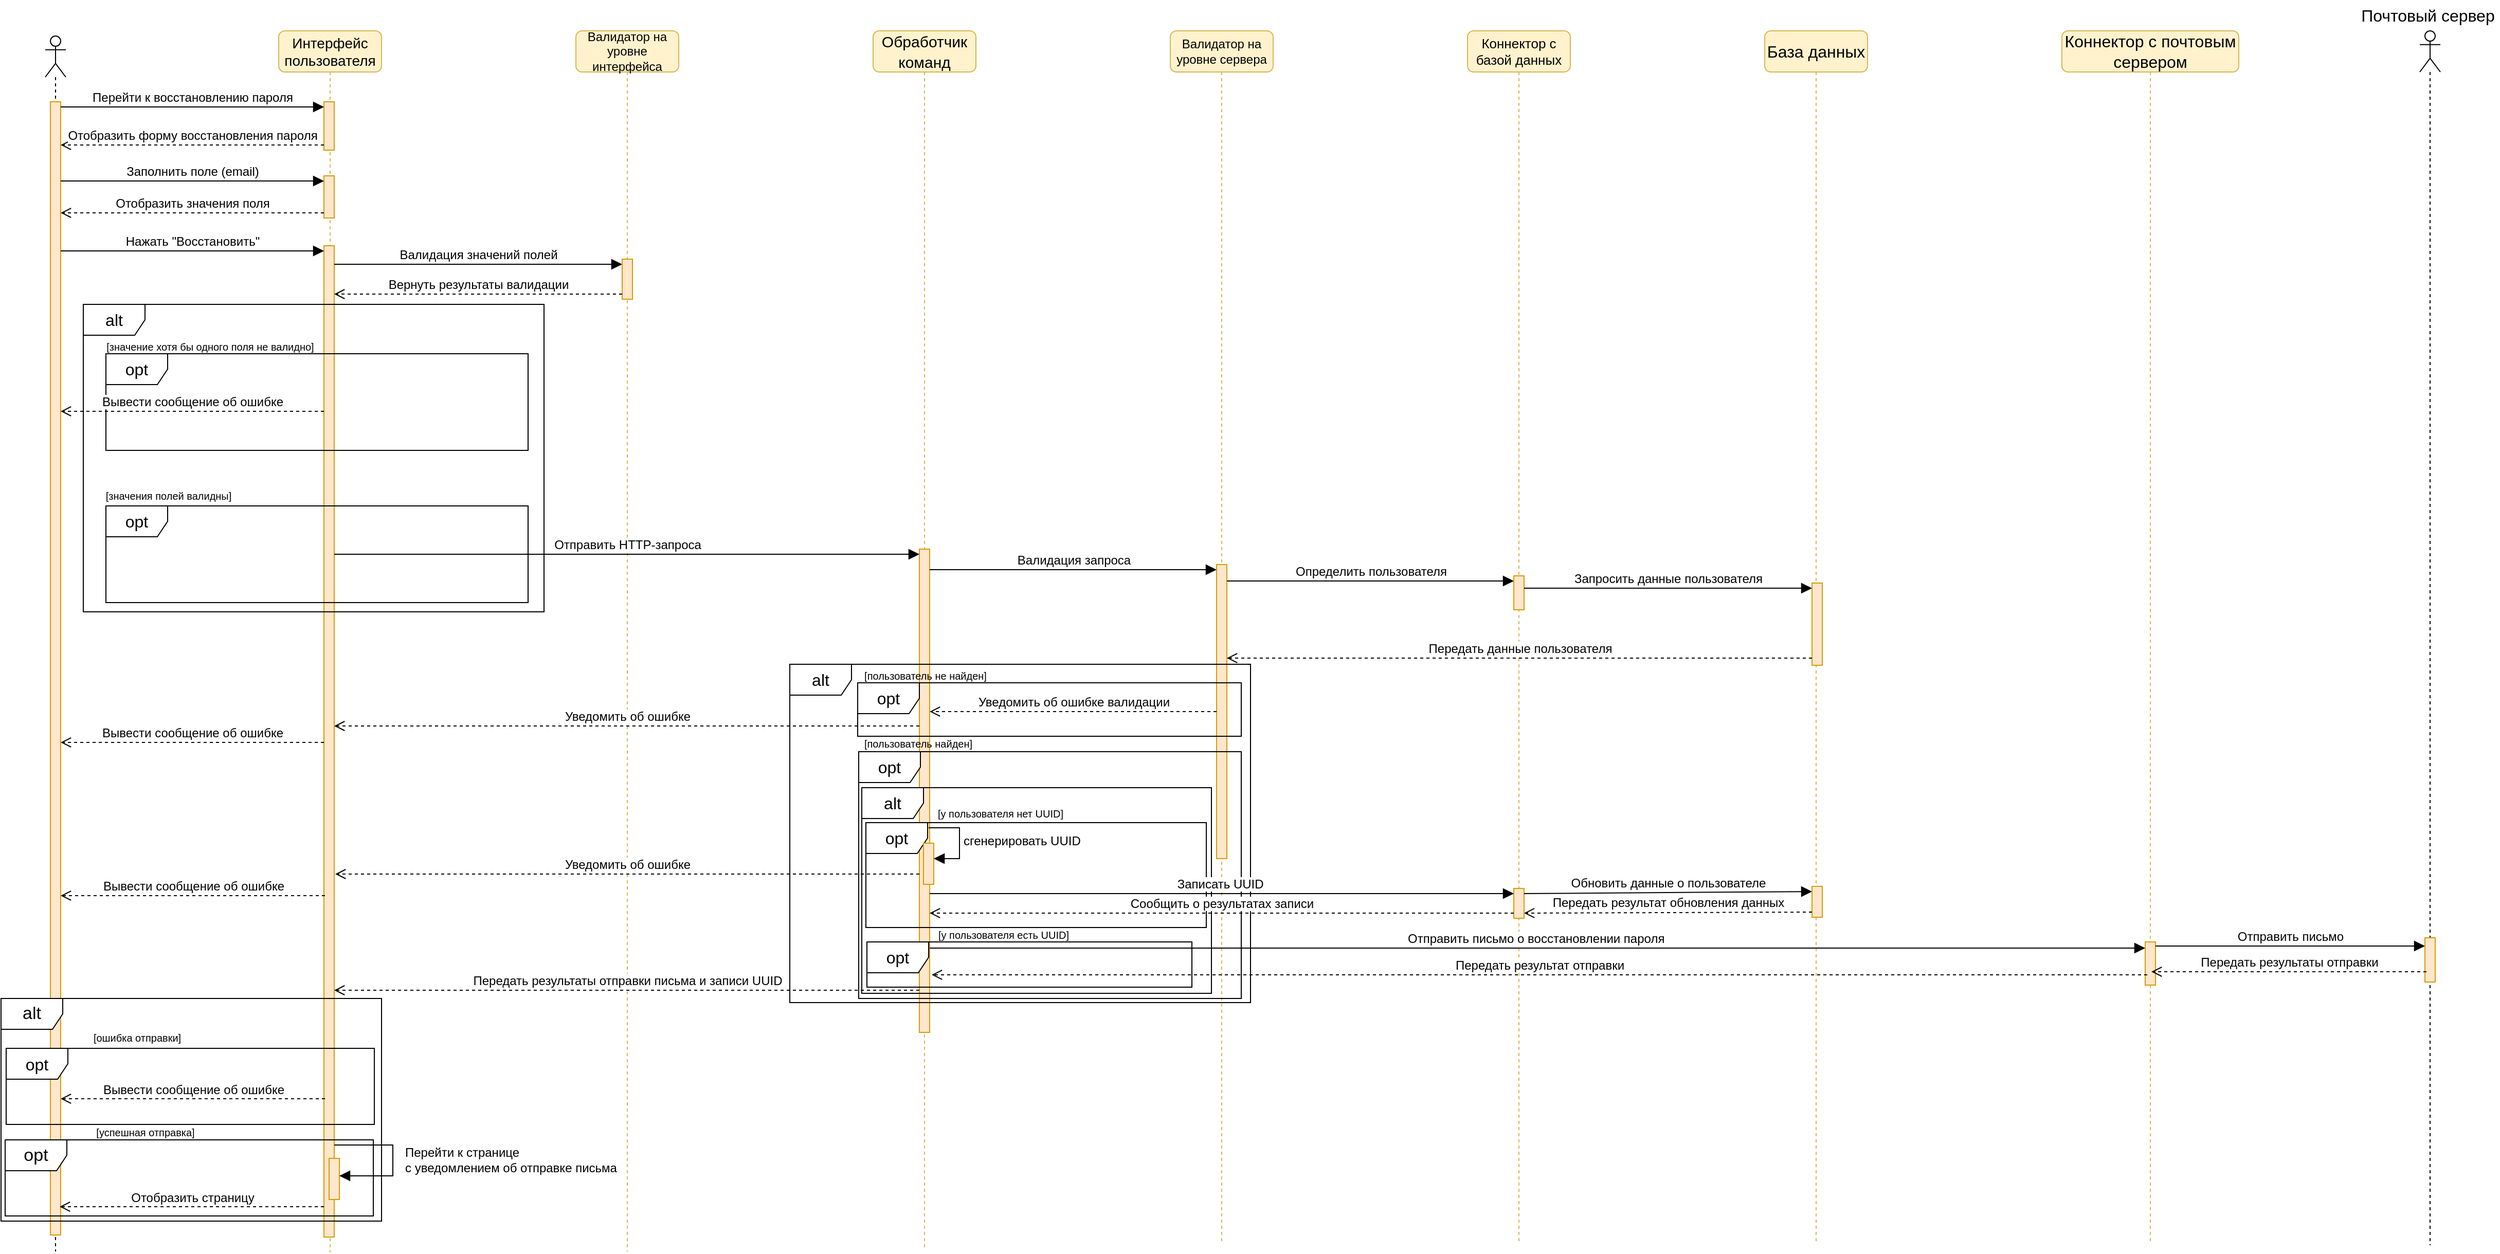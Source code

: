<mxfile version="24.0.7" type="device">
  <diagram name="Страница — 1" id="kF0EPSP_DVAli1l86mHS">
    <mxGraphModel dx="1450" dy="930" grid="0" gridSize="10" guides="1" tooltips="1" connect="1" arrows="1" fold="1" page="0" pageScale="1" pageWidth="827" pageHeight="1169" math="0" shadow="0">
      <root>
        <mxCell id="0" />
        <mxCell id="1" parent="0" />
        <mxCell id="QwzSk42xVicqDJRy7m8V-15" value="Интерфейс пользователя" style="shape=umlLifeline;perimeter=lifelinePerimeter;whiteSpace=wrap;html=1;container=1;dropTarget=0;collapsible=0;recursiveResize=0;outlineConnect=0;portConstraint=eastwest;newEdgeStyle={&quot;curved&quot;:0,&quot;rounded&quot;:0};fontSize=14;fillColor=#fff2cc;strokeColor=#d6b656;rounded=1;" parent="1" vertex="1">
          <mxGeometry x="-92" y="-81" width="100" height="1188" as="geometry" />
        </mxCell>
        <mxCell id="QwzSk42xVicqDJRy7m8V-24" value="" style="html=1;points=[[0,0,0,0,5],[0,1,0,0,-5],[1,0,0,0,5],[1,1,0,0,-5]];perimeter=orthogonalPerimeter;outlineConnect=0;targetShapes=umlLifeline;portConstraint=eastwest;newEdgeStyle={&quot;curved&quot;:0,&quot;rounded&quot;:0};fontSize=16;fillColor=#ffe6cc;strokeColor=#d79b00;" parent="QwzSk42xVicqDJRy7m8V-15" vertex="1">
          <mxGeometry x="44" y="69" width="10" height="47" as="geometry" />
        </mxCell>
        <mxCell id="QwzSk42xVicqDJRy7m8V-27" value="" style="html=1;points=[[0,0,0,0,5],[0,1,0,0,-5],[1,0,0,0,5],[1,1,0,0,-5]];perimeter=orthogonalPerimeter;outlineConnect=0;targetShapes=umlLifeline;portConstraint=eastwest;newEdgeStyle={&quot;curved&quot;:0,&quot;rounded&quot;:0};fontSize=16;fillColor=#ffe6cc;strokeColor=#d79b00;" parent="QwzSk42xVicqDJRy7m8V-15" vertex="1">
          <mxGeometry x="44" y="141" width="10" height="41" as="geometry" />
        </mxCell>
        <mxCell id="QwzSk42xVicqDJRy7m8V-41" value="" style="html=1;points=[[0,0,0,0,5],[0,1,0,0,-5],[1,0,0,0,5],[1,1,0,0,-5]];perimeter=orthogonalPerimeter;outlineConnect=0;targetShapes=umlLifeline;portConstraint=eastwest;newEdgeStyle={&quot;curved&quot;:0,&quot;rounded&quot;:0};fontSize=16;fillColor=#ffe6cc;strokeColor=#d79b00;" parent="QwzSk42xVicqDJRy7m8V-15" vertex="1">
          <mxGeometry x="44" y="209" width="10" height="964" as="geometry" />
        </mxCell>
        <mxCell id="QwzSk42xVicqDJRy7m8V-16" value="" style="shape=umlLifeline;perimeter=lifelinePerimeter;whiteSpace=wrap;html=1;container=1;dropTarget=0;collapsible=0;recursiveResize=0;outlineConnect=0;portConstraint=eastwest;newEdgeStyle={&quot;curved&quot;:0,&quot;rounded&quot;:0};participant=umlActor;fontSize=16;" parent="1" vertex="1">
          <mxGeometry x="-319" y="-76" width="20" height="1182" as="geometry" />
        </mxCell>
        <mxCell id="QwzSk42xVicqDJRy7m8V-23" value="" style="html=1;points=[[0,0,0,0,5],[0,1,0,0,-5],[1,0,0,0,5],[1,1,0,0,-5]];perimeter=orthogonalPerimeter;outlineConnect=0;targetShapes=umlLifeline;portConstraint=eastwest;newEdgeStyle={&quot;curved&quot;:0,&quot;rounded&quot;:0};fontSize=16;fillColor=#ffe6cc;strokeColor=#d79b00;" parent="QwzSk42xVicqDJRy7m8V-16" vertex="1">
          <mxGeometry x="5" y="64" width="10" height="1102" as="geometry" />
        </mxCell>
        <mxCell id="QwzSk42xVicqDJRy7m8V-17" value="Валидатор на уровне интерфейса" style="shape=umlLifeline;perimeter=lifelinePerimeter;whiteSpace=wrap;html=1;container=1;dropTarget=0;collapsible=0;recursiveResize=0;outlineConnect=0;portConstraint=eastwest;newEdgeStyle={&quot;curved&quot;:0,&quot;rounded&quot;:0};fontSize=12;fillColor=#fff2cc;strokeColor=#d6b656;rounded=1;" parent="1" vertex="1">
          <mxGeometry x="197" y="-81" width="100" height="1187" as="geometry" />
        </mxCell>
        <mxCell id="QwzSk42xVicqDJRy7m8V-33" value="" style="html=1;points=[[0,0,0,0,5],[0,1,0,0,-5],[1,0,0,0,5],[1,1,0,0,-5]];perimeter=orthogonalPerimeter;outlineConnect=0;targetShapes=umlLifeline;portConstraint=eastwest;newEdgeStyle={&quot;curved&quot;:0,&quot;rounded&quot;:0};fontSize=16;fillColor=#ffe6cc;strokeColor=#d79b00;" parent="QwzSk42xVicqDJRy7m8V-17" vertex="1">
          <mxGeometry x="45" y="222" width="10" height="39" as="geometry" />
        </mxCell>
        <mxCell id="QwzSk42xVicqDJRy7m8V-18" value="&lt;font style=&quot;font-size: 15px;&quot;&gt;Обработчик команд&lt;/font&gt;" style="shape=umlLifeline;perimeter=lifelinePerimeter;whiteSpace=wrap;html=1;container=1;dropTarget=0;collapsible=0;recursiveResize=0;outlineConnect=0;portConstraint=eastwest;newEdgeStyle={&quot;curved&quot;:0,&quot;rounded&quot;:0};fontSize=16;fillColor=#fff2cc;strokeColor=#d6b656;rounded=1;" parent="1" vertex="1">
          <mxGeometry x="486" y="-81" width="100" height="1184" as="geometry" />
        </mxCell>
        <mxCell id="QwzSk42xVicqDJRy7m8V-47" value="" style="html=1;points=[[0,0,0,0,5],[0,1,0,0,-5],[1,0,0,0,5],[1,1,0,0,-5]];perimeter=orthogonalPerimeter;outlineConnect=0;targetShapes=umlLifeline;portConstraint=eastwest;newEdgeStyle={&quot;curved&quot;:0,&quot;rounded&quot;:0};fontSize=16;fillColor=#ffe6cc;strokeColor=#d79b00;" parent="QwzSk42xVicqDJRy7m8V-18" vertex="1">
          <mxGeometry x="45" y="504" width="10" height="470" as="geometry" />
        </mxCell>
        <mxCell id="QwzSk42xVicqDJRy7m8V-49" value="Передать результаты отправки письма и записи UUID" style="html=1;verticalAlign=bottom;endArrow=open;dashed=1;endSize=8;curved=0;rounded=0;exitX=0;exitY=1;exitDx=0;exitDy=-5;fontSize=12;" parent="QwzSk42xVicqDJRy7m8V-18" edge="1">
          <mxGeometry relative="1" as="geometry">
            <mxPoint x="-524" y="933.0" as="targetPoint" />
            <mxPoint x="45" y="933.0" as="sourcePoint" />
          </mxGeometry>
        </mxCell>
        <mxCell id="QwzSk42xVicqDJRy7m8V-19" value="Валидатор на уровне сервера" style="shape=umlLifeline;perimeter=lifelinePerimeter;whiteSpace=wrap;html=1;container=1;dropTarget=0;collapsible=0;recursiveResize=0;outlineConnect=0;portConstraint=eastwest;newEdgeStyle={&quot;curved&quot;:0,&quot;rounded&quot;:0};fontSize=12;fillColor=#fff2cc;strokeColor=#d6b656;rounded=1;" parent="1" vertex="1">
          <mxGeometry x="775" y="-81" width="100" height="1177" as="geometry" />
        </mxCell>
        <mxCell id="QwzSk42xVicqDJRy7m8V-50" value="" style="html=1;points=[[0,0,0,0,5],[0,1,0,0,-5],[1,0,0,0,5],[1,1,0,0,-5]];perimeter=orthogonalPerimeter;outlineConnect=0;targetShapes=umlLifeline;portConstraint=eastwest;newEdgeStyle={&quot;curved&quot;:0,&quot;rounded&quot;:0};fontSize=16;fillColor=#ffe6cc;strokeColor=#d79b00;" parent="QwzSk42xVicqDJRy7m8V-19" vertex="1">
          <mxGeometry x="45" y="519" width="10" height="286" as="geometry" />
        </mxCell>
        <mxCell id="QwzSk42xVicqDJRy7m8V-20" value="Коннектор с базой данных" style="shape=umlLifeline;perimeter=lifelinePerimeter;whiteSpace=wrap;html=1;container=1;dropTarget=0;collapsible=0;recursiveResize=0;outlineConnect=0;portConstraint=eastwest;newEdgeStyle={&quot;curved&quot;:0,&quot;rounded&quot;:0};fontSize=13;fillColor=#fff2cc;strokeColor=#d6b656;rounded=1;" parent="1" vertex="1">
          <mxGeometry x="1064" y="-81" width="100" height="1178" as="geometry" />
        </mxCell>
        <mxCell id="QwzSk42xVicqDJRy7m8V-56" value="" style="html=1;points=[[0,0,0,0,5],[0,1,0,0,-5],[1,0,0,0,5],[1,1,0,0,-5]];perimeter=orthogonalPerimeter;outlineConnect=0;targetShapes=umlLifeline;portConstraint=eastwest;newEdgeStyle={&quot;curved&quot;:0,&quot;rounded&quot;:0};fontSize=16;fillColor=#ffe6cc;strokeColor=#d79b00;" parent="QwzSk42xVicqDJRy7m8V-20" vertex="1">
          <mxGeometry x="45" y="530" width="10" height="33" as="geometry" />
        </mxCell>
        <mxCell id="4E6STo8OiFJomsPPge08-11" value="" style="html=1;points=[[0,0,0,0,5],[0,1,0,0,-5],[1,0,0,0,5],[1,1,0,0,-5]];perimeter=orthogonalPerimeter;outlineConnect=0;targetShapes=umlLifeline;portConstraint=eastwest;newEdgeStyle={&quot;curved&quot;:0,&quot;rounded&quot;:0};fillColor=#ffe6cc;strokeColor=#d79b00;" parent="QwzSk42xVicqDJRy7m8V-20" vertex="1">
          <mxGeometry x="45" y="834" width="10" height="29" as="geometry" />
        </mxCell>
        <mxCell id="QwzSk42xVicqDJRy7m8V-21" value="База данных" style="shape=umlLifeline;perimeter=lifelinePerimeter;whiteSpace=wrap;html=1;container=1;dropTarget=0;collapsible=0;recursiveResize=0;outlineConnect=0;portConstraint=eastwest;newEdgeStyle={&quot;curved&quot;:0,&quot;rounded&quot;:0};fontSize=16;rounded=1;fillColor=#fff2cc;strokeColor=#d6b656;" parent="1" vertex="1">
          <mxGeometry x="1353" y="-81" width="100" height="1178" as="geometry" />
        </mxCell>
        <mxCell id="QwzSk42xVicqDJRy7m8V-59" value="" style="html=1;points=[[0,0,0,0,5],[0,1,0,0,-5],[1,0,0,0,5],[1,1,0,0,-5]];perimeter=orthogonalPerimeter;outlineConnect=0;targetShapes=umlLifeline;portConstraint=eastwest;newEdgeStyle={&quot;curved&quot;:0,&quot;rounded&quot;:0};fontSize=16;fillColor=#ffe6cc;strokeColor=#d79b00;" parent="QwzSk42xVicqDJRy7m8V-21" vertex="1">
          <mxGeometry x="46" y="537" width="10" height="80" as="geometry" />
        </mxCell>
        <mxCell id="4E6STo8OiFJomsPPge08-14" value="" style="html=1;points=[[0,0,0,0,5],[0,1,0,0,-5],[1,0,0,0,5],[1,1,0,0,-5]];perimeter=orthogonalPerimeter;outlineConnect=0;targetShapes=umlLifeline;portConstraint=eastwest;newEdgeStyle={&quot;curved&quot;:0,&quot;rounded&quot;:0};fillColor=#ffe6cc;strokeColor=#d79b00;" parent="QwzSk42xVicqDJRy7m8V-21" vertex="1">
          <mxGeometry x="46" y="832" width="10" height="30" as="geometry" />
        </mxCell>
        <mxCell id="QwzSk42xVicqDJRy7m8V-22" value="Коннектор с почтовым сервером" style="shape=umlLifeline;perimeter=lifelinePerimeter;whiteSpace=wrap;html=1;container=1;dropTarget=0;collapsible=0;recursiveResize=0;outlineConnect=0;portConstraint=eastwest;newEdgeStyle={&quot;curved&quot;:0,&quot;rounded&quot;:0};fontSize=16;fillColor=#fff2cc;strokeColor=#d6b656;rounded=1;" parent="1" vertex="1">
          <mxGeometry x="1642" y="-81" width="172" height="1179" as="geometry" />
        </mxCell>
        <mxCell id="QwzSk42xVicqDJRy7m8V-92" value="" style="html=1;points=[[0,0,0,0,5],[0,1,0,0,-5],[1,0,0,0,5],[1,1,0,0,-5]];perimeter=orthogonalPerimeter;outlineConnect=0;targetShapes=umlLifeline;portConstraint=eastwest;newEdgeStyle={&quot;curved&quot;:0,&quot;rounded&quot;:0};fontSize=16;fillColor=#ffe6cc;strokeColor=#d79b00;" parent="QwzSk42xVicqDJRy7m8V-22" vertex="1">
          <mxGeometry x="81" y="886" width="10" height="42" as="geometry" />
        </mxCell>
        <mxCell id="QwzSk42xVicqDJRy7m8V-26" value="Отобразить форму восстановления пароля" style="html=1;verticalAlign=bottom;endArrow=open;dashed=1;endSize=8;curved=0;rounded=0;exitX=0;exitY=1;exitDx=0;exitDy=-5;fontSize=12;" parent="1" source="QwzSk42xVicqDJRy7m8V-24" target="QwzSk42xVicqDJRy7m8V-23" edge="1">
          <mxGeometry relative="1" as="geometry">
            <mxPoint x="-118" y="63" as="targetPoint" />
          </mxGeometry>
        </mxCell>
        <mxCell id="QwzSk42xVicqDJRy7m8V-25" value="Перейти к восстановлению пароля" style="html=1;verticalAlign=bottom;endArrow=block;curved=0;rounded=0;entryX=0;entryY=0;entryDx=0;entryDy=5;fontSize=12;startSize=8;endSize=8;" parent="1" source="QwzSk42xVicqDJRy7m8V-23" target="QwzSk42xVicqDJRy7m8V-24" edge="1">
          <mxGeometry relative="1" as="geometry">
            <mxPoint x="-118" y="-7" as="sourcePoint" />
          </mxGeometry>
        </mxCell>
        <mxCell id="QwzSk42xVicqDJRy7m8V-29" value="Отобразить значения поля" style="html=1;verticalAlign=bottom;endArrow=open;dashed=1;endSize=8;curved=0;rounded=0;exitX=0;exitY=1;exitDx=0;exitDy=-5;fontSize=12;" parent="1" source="QwzSk42xVicqDJRy7m8V-27" target="QwzSk42xVicqDJRy7m8V-23" edge="1">
          <mxGeometry relative="1" as="geometry">
            <mxPoint x="-285" y="349" as="targetPoint" />
          </mxGeometry>
        </mxCell>
        <mxCell id="QwzSk42xVicqDJRy7m8V-28" value="Заполнить поле (email)" style="html=1;verticalAlign=bottom;endArrow=block;curved=0;rounded=0;entryX=0;entryY=0;entryDx=0;entryDy=5;fontSize=12;startSize=8;endSize=8;" parent="1" source="QwzSk42xVicqDJRy7m8V-23" target="QwzSk42xVicqDJRy7m8V-27" edge="1">
          <mxGeometry relative="1" as="geometry">
            <mxPoint x="-118" y="65" as="sourcePoint" />
          </mxGeometry>
        </mxCell>
        <mxCell id="QwzSk42xVicqDJRy7m8V-34" value="Валидация значений полей" style="html=1;verticalAlign=bottom;endArrow=block;curved=0;rounded=0;entryX=0;entryY=0;entryDx=0;entryDy=5;fontSize=12;startSize=8;endSize=8;" parent="1" source="QwzSk42xVicqDJRy7m8V-41" target="QwzSk42xVicqDJRy7m8V-33" edge="1">
          <mxGeometry relative="1" as="geometry">
            <mxPoint x="-14" y="146" as="sourcePoint" />
          </mxGeometry>
        </mxCell>
        <mxCell id="QwzSk42xVicqDJRy7m8V-35" value="Вернуть результаты валидации" style="html=1;verticalAlign=bottom;endArrow=open;dashed=1;endSize=8;curved=0;rounded=0;exitX=0;exitY=1;exitDx=0;exitDy=-5;fontSize=12;" parent="1" source="QwzSk42xVicqDJRy7m8V-33" target="QwzSk42xVicqDJRy7m8V-41" edge="1">
          <mxGeometry relative="1" as="geometry">
            <mxPoint x="-19" y="175" as="targetPoint" />
          </mxGeometry>
        </mxCell>
        <mxCell id="QwzSk42xVicqDJRy7m8V-36" value="alt" style="shape=umlFrame;whiteSpace=wrap;html=1;pointerEvents=0;fontSize=16;" parent="1" vertex="1">
          <mxGeometry x="-282" y="185" width="448" height="299" as="geometry" />
        </mxCell>
        <mxCell id="QwzSk42xVicqDJRy7m8V-37" value="opt" style="shape=umlFrame;whiteSpace=wrap;html=1;pointerEvents=0;fontSize=16;" parent="1" vertex="1">
          <mxGeometry x="-260" y="233" width="410.5" height="94" as="geometry" />
        </mxCell>
        <mxCell id="QwzSk42xVicqDJRy7m8V-38" value="opt" style="shape=umlFrame;whiteSpace=wrap;html=1;pointerEvents=0;fontSize=16;" parent="1" vertex="1">
          <mxGeometry x="-260" y="381" width="410.5" height="94" as="geometry" />
        </mxCell>
        <mxCell id="QwzSk42xVicqDJRy7m8V-39" value="&lt;font style=&quot;font-size: 10px;&quot;&gt;[значения полей валидны]&lt;/font&gt;" style="text;strokeColor=none;fillColor=none;html=1;align=center;verticalAlign=middle;whiteSpace=wrap;rounded=0;fontSize=16;" parent="1" vertex="1">
          <mxGeometry x="-266" y="360" width="134" height="18" as="geometry" />
        </mxCell>
        <mxCell id="QwzSk42xVicqDJRy7m8V-43" value="Вывести сообщение об ошибке" style="html=1;verticalAlign=bottom;endArrow=open;dashed=1;endSize=8;curved=0;rounded=0;fontSize=12;" parent="1" edge="1">
          <mxGeometry relative="1" as="geometry">
            <mxPoint x="-304" y="289" as="targetPoint" />
            <mxPoint x="-48" y="289" as="sourcePoint" />
          </mxGeometry>
        </mxCell>
        <mxCell id="QwzSk42xVicqDJRy7m8V-42" value="Нажать &quot;Восстановить&quot;" style="html=1;verticalAlign=bottom;endArrow=block;curved=0;rounded=0;entryX=0;entryY=0;entryDx=0;entryDy=5;fontSize=12;startSize=8;endSize=8;" parent="1" source="QwzSk42xVicqDJRy7m8V-23" target="QwzSk42xVicqDJRy7m8V-41" edge="1">
          <mxGeometry relative="1" as="geometry">
            <mxPoint x="-118" y="133" as="sourcePoint" />
          </mxGeometry>
        </mxCell>
        <mxCell id="QwzSk42xVicqDJRy7m8V-44" value="&lt;font style=&quot;font-size: 10px;&quot;&gt;[значение хотя бы одного поля не валидно]&lt;/font&gt;" style="text;strokeColor=none;fillColor=none;html=1;align=center;verticalAlign=middle;whiteSpace=wrap;rounded=0;fontSize=16;" parent="1" vertex="1">
          <mxGeometry x="-263" y="215" width="209" height="18" as="geometry" />
        </mxCell>
        <mxCell id="QwzSk42xVicqDJRy7m8V-48" value="Отправить HTTP-запроса" style="html=1;verticalAlign=bottom;endArrow=block;curved=0;rounded=0;entryX=0;entryY=0;entryDx=0;entryDy=5;fontSize=12;startSize=8;endSize=8;" parent="1" source="QwzSk42xVicqDJRy7m8V-41" target="QwzSk42xVicqDJRy7m8V-47" edge="1">
          <mxGeometry relative="1" as="geometry">
            <mxPoint x="461" y="428" as="sourcePoint" />
          </mxGeometry>
        </mxCell>
        <mxCell id="QwzSk42xVicqDJRy7m8V-51" value="Валидация запроса" style="html=1;verticalAlign=bottom;endArrow=block;curved=0;rounded=0;entryX=0;entryY=0;entryDx=0;entryDy=5;fontSize=12;startSize=8;endSize=8;" parent="1" source="QwzSk42xVicqDJRy7m8V-47" target="QwzSk42xVicqDJRy7m8V-50" edge="1">
          <mxGeometry relative="1" as="geometry">
            <mxPoint x="750" y="443" as="sourcePoint" />
          </mxGeometry>
        </mxCell>
        <mxCell id="QwzSk42xVicqDJRy7m8V-57" value="Определить пользователя" style="html=1;verticalAlign=bottom;endArrow=block;curved=0;rounded=0;entryX=0;entryY=0;entryDx=0;entryDy=5;fontSize=12;startSize=8;endSize=8;" parent="1" source="QwzSk42xVicqDJRy7m8V-50" target="QwzSk42xVicqDJRy7m8V-56" edge="1">
          <mxGeometry x="0.004" relative="1" as="geometry">
            <mxPoint x="1039" y="454" as="sourcePoint" />
            <mxPoint as="offset" />
          </mxGeometry>
        </mxCell>
        <mxCell id="QwzSk42xVicqDJRy7m8V-60" value="Запросить данные пользователя" style="html=1;verticalAlign=bottom;endArrow=block;curved=0;rounded=0;entryX=0;entryY=0;entryDx=0;entryDy=5;fontSize=12;startSize=8;endSize=8;" parent="1" source="QwzSk42xVicqDJRy7m8V-56" target="QwzSk42xVicqDJRy7m8V-59" edge="1">
          <mxGeometry relative="1" as="geometry">
            <mxPoint x="1329" y="461" as="sourcePoint" />
          </mxGeometry>
        </mxCell>
        <mxCell id="QwzSk42xVicqDJRy7m8V-61" value="Передать данные пользователя" style="html=1;verticalAlign=bottom;endArrow=open;dashed=1;endSize=8;curved=0;rounded=0;exitX=0;exitY=1;exitDx=0;exitDy=-5;fontSize=12;" parent="1" edge="1">
          <mxGeometry relative="1" as="geometry">
            <mxPoint x="830" y="529" as="targetPoint" />
            <mxPoint x="1399" y="529" as="sourcePoint" />
          </mxGeometry>
        </mxCell>
        <mxCell id="QwzSk42xVicqDJRy7m8V-67" value="alt" style="shape=umlFrame;whiteSpace=wrap;html=1;pointerEvents=0;fontSize=16;" parent="1" vertex="1">
          <mxGeometry x="405" y="535" width="448" height="329" as="geometry" />
        </mxCell>
        <mxCell id="QwzSk42xVicqDJRy7m8V-68" value="opt" style="shape=umlFrame;whiteSpace=wrap;html=1;pointerEvents=0;fontSize=16;" parent="1" vertex="1">
          <mxGeometry x="471" y="553" width="373" height="52" as="geometry" />
        </mxCell>
        <mxCell id="QwzSk42xVicqDJRy7m8V-71" value="opt" style="shape=umlFrame;whiteSpace=wrap;html=1;pointerEvents=0;fontSize=16;" parent="1" vertex="1">
          <mxGeometry x="472" y="620" width="372" height="240" as="geometry" />
        </mxCell>
        <mxCell id="QwzSk42xVicqDJRy7m8V-72" value="Уведомить об ошибке валидации" style="html=1;verticalAlign=bottom;endArrow=open;dashed=1;endSize=8;curved=0;rounded=0;fontSize=12;" parent="1" edge="1">
          <mxGeometry relative="1" as="geometry">
            <mxPoint x="541" y="581" as="targetPoint" />
            <mxPoint x="820" y="581" as="sourcePoint" />
          </mxGeometry>
        </mxCell>
        <mxCell id="QwzSk42xVicqDJRy7m8V-73" value="Уведомить об ошибке" style="html=1;verticalAlign=bottom;endArrow=open;dashed=1;endSize=8;curved=0;rounded=0;fontSize=12;" parent="1" edge="1">
          <mxGeometry relative="1" as="geometry">
            <mxPoint x="-38" y="595" as="targetPoint" />
            <mxPoint x="531" y="595" as="sourcePoint" />
          </mxGeometry>
        </mxCell>
        <mxCell id="QwzSk42xVicqDJRy7m8V-77" value="Вывести сообщение об ошибке" style="html=1;verticalAlign=bottom;endArrow=open;dashed=1;endSize=8;curved=0;rounded=0;exitX=0;exitY=1;exitDx=0;exitDy=-5;fontSize=12;" parent="1" edge="1">
          <mxGeometry relative="1" as="geometry">
            <mxPoint x="-304" y="611" as="targetPoint" />
            <mxPoint x="-48" y="611" as="sourcePoint" />
          </mxGeometry>
        </mxCell>
        <mxCell id="QwzSk42xVicqDJRy7m8V-78" value="&lt;font style=&quot;font-size: 10px;&quot;&gt;[пользователь не найден]&lt;/font&gt;" style="text;strokeColor=none;fillColor=none;html=1;align=center;verticalAlign=middle;whiteSpace=wrap;rounded=0;fontSize=16;" parent="1" vertex="1">
          <mxGeometry x="470" y="535" width="134" height="18" as="geometry" />
        </mxCell>
        <mxCell id="QwzSk42xVicqDJRy7m8V-79" value="&lt;font style=&quot;font-size: 10px;&quot;&gt;[пользователь найден]&lt;/font&gt;" style="text;strokeColor=none;fillColor=none;html=1;align=center;verticalAlign=middle;whiteSpace=wrap;rounded=0;fontSize=16;" parent="1" vertex="1">
          <mxGeometry x="463" y="601" width="134" height="18" as="geometry" />
        </mxCell>
        <mxCell id="QwzSk42xVicqDJRy7m8V-82" value="alt" style="shape=umlFrame;whiteSpace=wrap;html=1;pointerEvents=0;fontSize=16;" parent="1" vertex="1">
          <mxGeometry x="475" y="655" width="340" height="200" as="geometry" />
        </mxCell>
        <mxCell id="QwzSk42xVicqDJRy7m8V-83" value="opt" style="shape=umlFrame;whiteSpace=wrap;html=1;pointerEvents=0;fontSize=16;" parent="1" vertex="1">
          <mxGeometry x="479" y="689" width="331" height="102" as="geometry" />
        </mxCell>
        <mxCell id="QwzSk42xVicqDJRy7m8V-84" value="opt" style="shape=umlFrame;whiteSpace=wrap;html=1;pointerEvents=0;fontSize=16;" parent="1" vertex="1">
          <mxGeometry x="480" y="805" width="316" height="44" as="geometry" />
        </mxCell>
        <mxCell id="QwzSk42xVicqDJRy7m8V-85" value="&lt;font style=&quot;font-size: 10px;&quot;&gt;[у пользователя нет UUID]&lt;/font&gt;" style="text;strokeColor=none;fillColor=none;html=1;align=center;verticalAlign=middle;whiteSpace=wrap;rounded=0;fontSize=16;" parent="1" vertex="1">
          <mxGeometry x="543" y="669" width="134" height="18" as="geometry" />
        </mxCell>
        <mxCell id="QwzSk42xVicqDJRy7m8V-87" value="Уведомить об ошибке" style="html=1;verticalAlign=bottom;endArrow=open;dashed=1;endSize=8;curved=0;rounded=0;fontSize=12;" parent="1" edge="1">
          <mxGeometry relative="1" as="geometry">
            <mxPoint x="-37" y="739" as="targetPoint" />
            <mxPoint x="531" y="739" as="sourcePoint" />
          </mxGeometry>
        </mxCell>
        <mxCell id="QwzSk42xVicqDJRy7m8V-89" value="Вывести сообщение об ошибке" style="html=1;verticalAlign=bottom;endArrow=open;dashed=1;endSize=8;curved=0;rounded=0;fontSize=12;" parent="1" target="QwzSk42xVicqDJRy7m8V-23" edge="1">
          <mxGeometry relative="1" as="geometry">
            <mxPoint x="-298" y="764" as="targetPoint" />
            <mxPoint x="-47" y="760" as="sourcePoint" />
          </mxGeometry>
        </mxCell>
        <mxCell id="QwzSk42xVicqDJRy7m8V-93" value="Отправить письмо о восстановлении пароля&amp;nbsp;" style="html=1;verticalAlign=bottom;endArrow=block;curved=0;rounded=0;fontSize=12;startSize=8;endSize=8;" parent="1" target="QwzSk42xVicqDJRy7m8V-92" edge="1">
          <mxGeometry relative="1" as="geometry">
            <mxPoint x="541" y="811" as="sourcePoint" />
            <mxPoint x="1686" y="813" as="targetPoint" />
          </mxGeometry>
        </mxCell>
        <mxCell id="QwzSk42xVicqDJRy7m8V-94" value="Передать результат отправки" style="html=1;verticalAlign=bottom;endArrow=open;dashed=1;endSize=8;curved=0;rounded=0;fontSize=12;" parent="1" edge="1">
          <mxGeometry relative="1" as="geometry">
            <mxPoint x="543" y="837" as="targetPoint" />
            <mxPoint x="1725" y="837" as="sourcePoint" />
          </mxGeometry>
        </mxCell>
        <mxCell id="4E6STo8OiFJomsPPge08-3" value="" style="shape=umlLifeline;perimeter=lifelinePerimeter;whiteSpace=wrap;html=1;container=1;dropTarget=0;collapsible=0;recursiveResize=0;outlineConnect=0;portConstraint=eastwest;newEdgeStyle={&quot;curved&quot;:0,&quot;rounded&quot;:0};participant=umlActor;" parent="1" vertex="1">
          <mxGeometry x="1990" y="-81" width="20" height="1181" as="geometry" />
        </mxCell>
        <mxCell id="4E6STo8OiFJomsPPge08-17" value="" style="html=1;points=[[0,0,0,0,5],[0,1,0,0,-5],[1,0,0,0,5],[1,1,0,0,-5]];perimeter=orthogonalPerimeter;outlineConnect=0;targetShapes=umlLifeline;portConstraint=eastwest;newEdgeStyle={&quot;curved&quot;:0,&quot;rounded&quot;:0};fillColor=#ffe6cc;strokeColor=#d79b00;" parent="4E6STo8OiFJomsPPge08-3" vertex="1">
          <mxGeometry x="5" y="882" width="10" height="43" as="geometry" />
        </mxCell>
        <mxCell id="4E6STo8OiFJomsPPge08-5" value="Почтовый сервер" style="text;strokeColor=none;fillColor=none;html=1;align=center;verticalAlign=middle;whiteSpace=wrap;rounded=0;fontSize=16;" parent="1" vertex="1">
          <mxGeometry x="1929" y="-111" width="138" height="30" as="geometry" />
        </mxCell>
        <mxCell id="4E6STo8OiFJomsPPge08-6" value="&lt;font style=&quot;font-size: 10px;&quot;&gt;[у пользователя есть UUID]&lt;/font&gt;" style="text;strokeColor=none;fillColor=none;html=1;align=center;verticalAlign=middle;whiteSpace=wrap;rounded=0;fontSize=16;" parent="1" vertex="1">
          <mxGeometry x="546" y="787" width="134" height="18" as="geometry" />
        </mxCell>
        <mxCell id="4E6STo8OiFJomsPPge08-9" value="" style="html=1;points=[[0,0,0,0,5],[0,1,0,0,-5],[1,0,0,0,5],[1,1,0,0,-5]];perimeter=orthogonalPerimeter;outlineConnect=0;targetShapes=umlLifeline;portConstraint=eastwest;newEdgeStyle={&quot;curved&quot;:0,&quot;rounded&quot;:0};fillColor=#ffe6cc;strokeColor=#d79b00;" parent="1" vertex="1">
          <mxGeometry x="535" y="709" width="10" height="40" as="geometry" />
        </mxCell>
        <mxCell id="4E6STo8OiFJomsPPge08-10" value="сгенерировать UUID" style="html=1;align=left;spacingLeft=2;endArrow=block;rounded=0;edgeStyle=orthogonalEdgeStyle;curved=0;rounded=0;fontSize=12;startSize=8;endSize=8;" parent="1" edge="1">
          <mxGeometry relative="1" as="geometry">
            <mxPoint x="540" y="694" as="sourcePoint" />
            <Array as="points">
              <mxPoint x="570" y="724" />
            </Array>
            <mxPoint x="545" y="724" as="targetPoint" />
          </mxGeometry>
        </mxCell>
        <mxCell id="4E6STo8OiFJomsPPge08-12" value="Записать UUID&amp;nbsp;" style="html=1;verticalAlign=bottom;endArrow=block;curved=0;rounded=0;entryX=0;entryY=0;entryDx=0;entryDy=5;fontSize=12;startSize=8;endSize=8;" parent="1" target="4E6STo8OiFJomsPPge08-11" edge="1">
          <mxGeometry relative="1" as="geometry">
            <mxPoint x="541" y="758" as="sourcePoint" />
          </mxGeometry>
        </mxCell>
        <mxCell id="4E6STo8OiFJomsPPge08-13" value="Сообщить о результатах записи" style="html=1;verticalAlign=bottom;endArrow=open;dashed=1;endSize=8;curved=0;rounded=0;exitX=0;exitY=1;exitDx=0;exitDy=-5;fontSize=12;" parent="1" source="4E6STo8OiFJomsPPge08-11" target="QwzSk42xVicqDJRy7m8V-47" edge="1">
          <mxGeometry relative="1" as="geometry">
            <mxPoint x="1039" y="803" as="targetPoint" />
          </mxGeometry>
        </mxCell>
        <mxCell id="4E6STo8OiFJomsPPge08-15" value="Обновить данные о пользователе" style="html=1;verticalAlign=bottom;endArrow=block;curved=0;rounded=0;entryX=0;entryY=0;entryDx=0;entryDy=5;fontSize=12;startSize=8;endSize=8;exitX=1;exitY=0;exitDx=0;exitDy=5;exitPerimeter=0;" parent="1" source="4E6STo8OiFJomsPPge08-11" target="4E6STo8OiFJomsPPge08-14" edge="1">
          <mxGeometry relative="1" as="geometry">
            <mxPoint x="1113.5" y="756" as="sourcePoint" />
          </mxGeometry>
        </mxCell>
        <mxCell id="4E6STo8OiFJomsPPge08-16" value="Передать результат обновления данных" style="html=1;verticalAlign=bottom;endArrow=open;dashed=1;endSize=8;curved=0;rounded=0;exitX=0;exitY=1;exitDx=0;exitDy=-5;fontSize=12;entryX=1;entryY=1;entryDx=0;entryDy=-5;entryPerimeter=0;" parent="1" edge="1">
          <mxGeometry relative="1" as="geometry">
            <mxPoint x="1119" y="777" as="targetPoint" />
            <mxPoint x="1399" y="776" as="sourcePoint" />
          </mxGeometry>
        </mxCell>
        <mxCell id="4E6STo8OiFJomsPPge08-18" value="Отправить письмо" style="html=1;verticalAlign=bottom;endArrow=block;curved=0;rounded=0;entryX=0;entryY=0;entryDx=0;entryDy=5;fontSize=12;startSize=8;endSize=8;" parent="1" source="QwzSk42xVicqDJRy7m8V-92" edge="1">
          <mxGeometry relative="1" as="geometry">
            <mxPoint x="1733" y="809" as="sourcePoint" />
            <mxPoint x="1995" y="809" as="targetPoint" />
          </mxGeometry>
        </mxCell>
        <mxCell id="4E6STo8OiFJomsPPge08-19" value="Передать результаты отправки" style="html=1;verticalAlign=bottom;endArrow=open;dashed=1;endSize=8;curved=0;rounded=0;exitX=0;exitY=1;exitDx=0;exitDy=-5;fontSize=12;exitPerimeter=0;" parent="1" edge="1">
          <mxGeometry relative="1" as="geometry">
            <mxPoint x="1729" y="834" as="targetPoint" />
            <mxPoint x="1996.5" y="834" as="sourcePoint" />
          </mxGeometry>
        </mxCell>
        <mxCell id="4E6STo8OiFJomsPPge08-30" value="" style="html=1;points=[[0,0,0,0,5],[0,1,0,0,-5],[1,0,0,0,5],[1,1,0,0,-5]];perimeter=orthogonalPerimeter;outlineConnect=0;targetShapes=umlLifeline;portConstraint=eastwest;newEdgeStyle={&quot;curved&quot;:0,&quot;rounded&quot;:0};fontSize=16;fillColor=#ffe6cc;strokeColor=#d79b00;" parent="1" vertex="1">
          <mxGeometry x="-43" y="1015.5" width="10" height="40" as="geometry" />
        </mxCell>
        <mxCell id="4E6STo8OiFJomsPPge08-31" value="Перейти к странице&amp;nbsp;&lt;div&gt;с уведомлением об отправке письма&lt;/div&gt;" style="html=1;align=left;spacingLeft=2;endArrow=block;rounded=0;edgeStyle=orthogonalEdgeStyle;curved=0;rounded=0;fontSize=12;startSize=8;endSize=8;" parent="1" edge="1">
          <mxGeometry x="0.029" y="8" relative="1" as="geometry">
            <mxPoint x="-38" y="1002.5" as="sourcePoint" />
            <Array as="points">
              <mxPoint x="19" y="1003" />
              <mxPoint x="19" y="1033" />
            </Array>
            <mxPoint x="-33" y="1032.5" as="targetPoint" />
            <mxPoint as="offset" />
          </mxGeometry>
        </mxCell>
        <mxCell id="4E6STo8OiFJomsPPge08-32" value="Вывести сообщение об ошибке" style="html=1;verticalAlign=bottom;endArrow=open;dashed=1;endSize=8;curved=0;rounded=0;fontSize=12;" parent="1" edge="1">
          <mxGeometry relative="1" as="geometry">
            <mxPoint x="-304" y="957.5" as="targetPoint" />
            <mxPoint x="-47" y="957.5" as="sourcePoint" />
          </mxGeometry>
        </mxCell>
        <mxCell id="4E6STo8OiFJomsPPge08-33" value="Отобразить страницу" style="html=1;verticalAlign=bottom;endArrow=open;dashed=1;endSize=8;curved=0;rounded=0;fontSize=12;" parent="1" edge="1">
          <mxGeometry relative="1" as="geometry">
            <mxPoint x="-305" y="1062.5" as="targetPoint" />
            <mxPoint x="-48" y="1062.5" as="sourcePoint" />
          </mxGeometry>
        </mxCell>
        <mxCell id="4E6STo8OiFJomsPPge08-34" value="alt" style="shape=umlFrame;whiteSpace=wrap;html=1;pointerEvents=0;fontSize=17;" parent="1" vertex="1">
          <mxGeometry x="-362" y="860" width="370" height="216.5" as="geometry" />
        </mxCell>
        <mxCell id="4E6STo8OiFJomsPPge08-35" value="opt" style="shape=umlFrame;whiteSpace=wrap;html=1;pointerEvents=0;fontSize=16;" parent="1" vertex="1">
          <mxGeometry x="-357" y="908.5" width="358" height="74" as="geometry" />
        </mxCell>
        <mxCell id="4E6STo8OiFJomsPPge08-36" value="opt" style="shape=umlFrame;whiteSpace=wrap;html=1;pointerEvents=0;fontSize=17;" parent="1" vertex="1">
          <mxGeometry x="-358" y="997.5" width="358" height="74" as="geometry" />
        </mxCell>
        <mxCell id="4E6STo8OiFJomsPPge08-37" value="&lt;font style=&quot;font-size: 10px;&quot;&gt;[ошибка отправки&lt;/font&gt;&lt;span style=&quot;font-size: 10px; background-color: initial;&quot;&gt;]&lt;/span&gt;" style="text;strokeColor=none;fillColor=none;html=1;align=center;verticalAlign=middle;whiteSpace=wrap;rounded=0;fontSize=16;" parent="1" vertex="1">
          <mxGeometry x="-311" y="886.5" width="163" height="18" as="geometry" />
        </mxCell>
        <mxCell id="4E6STo8OiFJomsPPge08-38" value="&lt;font style=&quot;font-size: 10px;&quot;&gt;[успешная отправка]&lt;/font&gt;" style="text;strokeColor=none;fillColor=none;html=1;align=center;verticalAlign=middle;whiteSpace=wrap;rounded=0;fontSize=16;" parent="1" vertex="1">
          <mxGeometry x="-303" y="978.5" width="163" height="18" as="geometry" />
        </mxCell>
      </root>
    </mxGraphModel>
  </diagram>
</mxfile>
